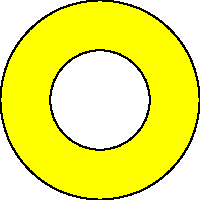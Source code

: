 size(0,100);
path unitcircle=E..N..W..S..cycle;
path g=scale(2)*unitcircle;
filldraw(unitcircle^^g,evenodd+yellow,black);
